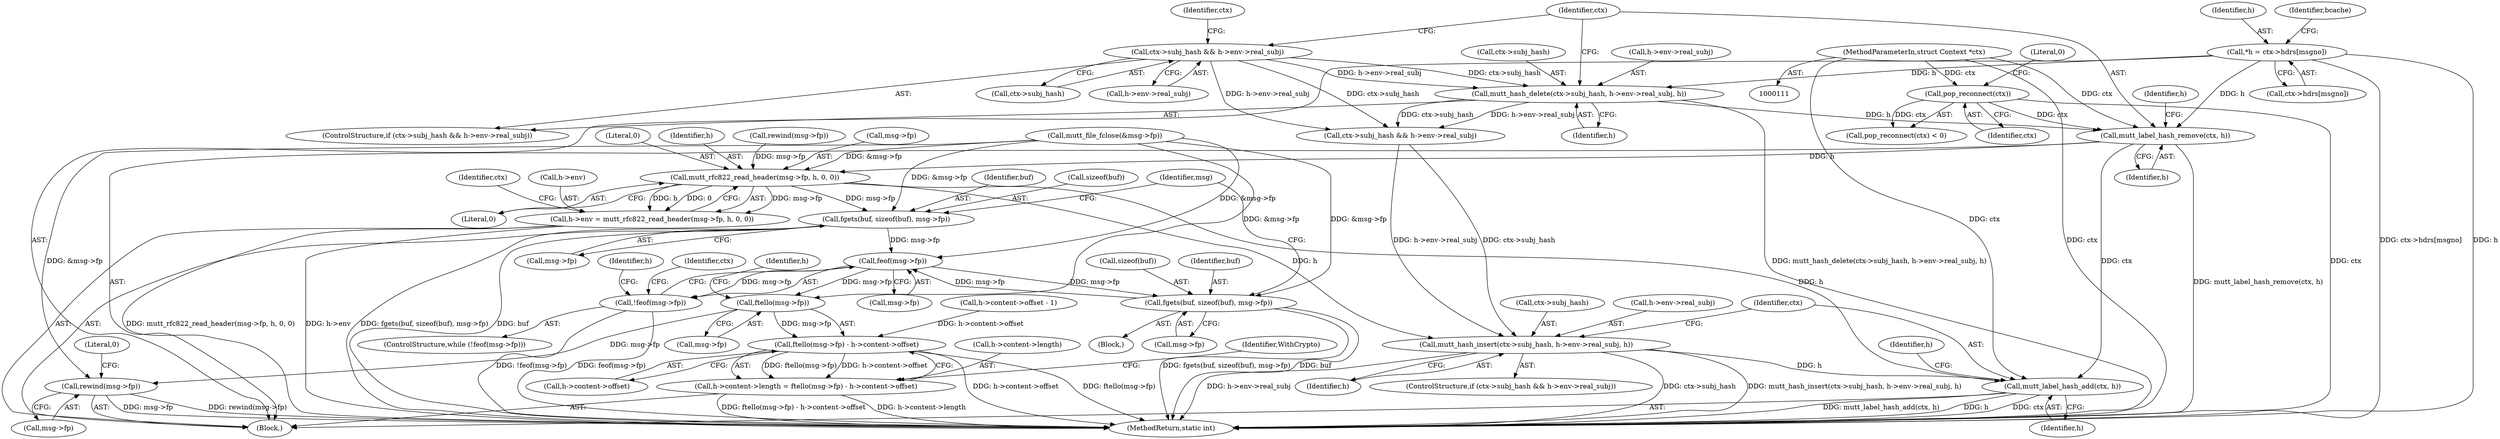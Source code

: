 digraph "0_neomutt_9bfab35522301794483f8f9ed60820bdec9be59e_2@API" {
"1000426" [label="(Call,mutt_label_hash_remove(ctx, h))"];
"1000229" [label="(Call,pop_reconnect(ctx))"];
"1000112" [label="(MethodParameterIn,struct Context *ctx)"];
"1000416" [label="(Call,mutt_hash_delete(ctx->subj_hash, h->env->real_subj, h))"];
"1000407" [label="(Call,ctx->subj_hash && h->env->real_subj)"];
"1000136" [label="(Call,*h = ctx->hdrs[msgno])"];
"1000438" [label="(Call,mutt_rfc822_read_header(msg->fp, h, 0, 0))"];
"1000434" [label="(Call,h->env = mutt_rfc822_read_header(msg->fp, h, 0, 0))"];
"1000455" [label="(Call,mutt_hash_insert(ctx->subj_hash, h->env->real_subj, h))"];
"1000465" [label="(Call,mutt_label_hash_add(ctx, h))"];
"1000478" [label="(Call,fgets(buf, sizeof(buf), msg->fp))"];
"1000487" [label="(Call,feof(msg->fp))"];
"1000486" [label="(Call,!feof(msg->fp))"];
"1000500" [label="(Call,fgets(buf, sizeof(buf), msg->fp))"];
"1000514" [label="(Call,ftello(msg->fp))"];
"1000513" [label="(Call,ftello(msg->fp) - h->content->offset)"];
"1000507" [label="(Call,h->content->length = ftello(msg->fp) - h->content->offset)"];
"1000535" [label="(Call,rewind(msg->fp))"];
"1000541" [label="(MethodReturn,static int)"];
"1000420" [label="(Call,h->env->real_subj)"];
"1000261" [label="(Call,h->content->offset - 1)"];
"1000442" [label="(Identifier,h)"];
"1000145" [label="(Identifier,bcache)"];
"1000445" [label="(ControlStructure,if (ctx->subj_hash && h->env->real_subj))"];
"1000488" [label="(Call,msg->fp)"];
"1000411" [label="(Call,h->env->real_subj)"];
"1000137" [label="(Identifier,h)"];
"1000478" [label="(Call,fgets(buf, sizeof(buf), msg->fp))"];
"1000456" [label="(Call,ctx->subj_hash)"];
"1000427" [label="(Identifier,ctx)"];
"1000467" [label="(Identifier,h)"];
"1000470" [label="(Identifier,h)"];
"1000482" [label="(Call,msg->fp)"];
"1000432" [label="(Identifier,h)"];
"1000502" [label="(Call,sizeof(buf))"];
"1000514" [label="(Call,ftello(msg->fp))"];
"1000485" [label="(ControlStructure,while (!feof(msg->fp)))"];
"1000496" [label="(Identifier,ctx)"];
"1000443" [label="(Literal,0)"];
"1000115" [label="(Block,)"];
"1000336" [label="(Call,mutt_file_fclose(&msg->fp))"];
"1000136" [label="(Call,*h = ctx->hdrs[msgno])"];
"1000231" [label="(Literal,0)"];
"1000464" [label="(Identifier,h)"];
"1000480" [label="(Call,sizeof(buf))"];
"1000504" [label="(Call,msg->fp)"];
"1000434" [label="(Call,h->env = mutt_rfc822_read_header(msg->fp, h, 0, 0))"];
"1000540" [label="(Literal,0)"];
"1000425" [label="(Identifier,h)"];
"1000426" [label="(Call,mutt_label_hash_remove(ctx, h))"];
"1000397" [label="(Call,rewind(msg->fp))"];
"1000520" [label="(Identifier,h)"];
"1000446" [label="(Call,ctx->subj_hash && h->env->real_subj)"];
"1000408" [label="(Call,ctx->subj_hash)"];
"1000487" [label="(Call,feof(msg->fp))"];
"1000444" [label="(Literal,0)"];
"1000418" [label="(Identifier,ctx)"];
"1000465" [label="(Call,mutt_label_hash_add(ctx, h))"];
"1000438" [label="(Call,mutt_rfc822_read_header(msg->fp, h, 0, 0))"];
"1000417" [label="(Call,ctx->subj_hash)"];
"1000230" [label="(Identifier,ctx)"];
"1000525" [label="(Identifier,WithCrypto)"];
"1000508" [label="(Call,h->content->length)"];
"1000229" [label="(Call,pop_reconnect(ctx))"];
"1000407" [label="(Call,ctx->subj_hash && h->env->real_subj)"];
"1000479" [label="(Identifier,buf)"];
"1000455" [label="(Call,mutt_hash_insert(ctx->subj_hash, h->env->real_subj, h))"];
"1000435" [label="(Call,h->env)"];
"1000500" [label="(Call,fgets(buf, sizeof(buf), msg->fp))"];
"1000513" [label="(Call,ftello(msg->fp) - h->content->offset)"];
"1000428" [label="(Identifier,h)"];
"1000507" [label="(Call,h->content->length = ftello(msg->fp) - h->content->offset)"];
"1000406" [label="(ControlStructure,if (ctx->subj_hash && h->env->real_subj))"];
"1000228" [label="(Call,pop_reconnect(ctx) < 0)"];
"1000459" [label="(Call,h->env->real_subj)"];
"1000518" [label="(Call,h->content->offset)"];
"1000535" [label="(Call,rewind(msg->fp))"];
"1000416" [label="(Call,mutt_hash_delete(ctx->subj_hash, h->env->real_subj, h))"];
"1000491" [label="(Block,)"];
"1000112" [label="(MethodParameterIn,struct Context *ctx)"];
"1000515" [label="(Call,msg->fp)"];
"1000466" [label="(Identifier,ctx)"];
"1000486" [label="(Call,!feof(msg->fp))"];
"1000510" [label="(Identifier,h)"];
"1000501" [label="(Identifier,buf)"];
"1000536" [label="(Call,msg->fp)"];
"1000489" [label="(Identifier,msg)"];
"1000439" [label="(Call,msg->fp)"];
"1000138" [label="(Call,ctx->hdrs[msgno])"];
"1000448" [label="(Identifier,ctx)"];
"1000426" -> "1000115"  [label="AST: "];
"1000426" -> "1000428"  [label="CFG: "];
"1000427" -> "1000426"  [label="AST: "];
"1000428" -> "1000426"  [label="AST: "];
"1000432" -> "1000426"  [label="CFG: "];
"1000426" -> "1000541"  [label="DDG: mutt_label_hash_remove(ctx, h)"];
"1000229" -> "1000426"  [label="DDG: ctx"];
"1000112" -> "1000426"  [label="DDG: ctx"];
"1000416" -> "1000426"  [label="DDG: h"];
"1000136" -> "1000426"  [label="DDG: h"];
"1000426" -> "1000438"  [label="DDG: h"];
"1000426" -> "1000465"  [label="DDG: ctx"];
"1000229" -> "1000228"  [label="AST: "];
"1000229" -> "1000230"  [label="CFG: "];
"1000230" -> "1000229"  [label="AST: "];
"1000231" -> "1000229"  [label="CFG: "];
"1000229" -> "1000541"  [label="DDG: ctx"];
"1000229" -> "1000228"  [label="DDG: ctx"];
"1000112" -> "1000229"  [label="DDG: ctx"];
"1000112" -> "1000111"  [label="AST: "];
"1000112" -> "1000541"  [label="DDG: ctx"];
"1000112" -> "1000465"  [label="DDG: ctx"];
"1000416" -> "1000406"  [label="AST: "];
"1000416" -> "1000425"  [label="CFG: "];
"1000417" -> "1000416"  [label="AST: "];
"1000420" -> "1000416"  [label="AST: "];
"1000425" -> "1000416"  [label="AST: "];
"1000427" -> "1000416"  [label="CFG: "];
"1000416" -> "1000541"  [label="DDG: mutt_hash_delete(ctx->subj_hash, h->env->real_subj, h)"];
"1000407" -> "1000416"  [label="DDG: ctx->subj_hash"];
"1000407" -> "1000416"  [label="DDG: h->env->real_subj"];
"1000136" -> "1000416"  [label="DDG: h"];
"1000416" -> "1000446"  [label="DDG: ctx->subj_hash"];
"1000416" -> "1000446"  [label="DDG: h->env->real_subj"];
"1000407" -> "1000406"  [label="AST: "];
"1000407" -> "1000408"  [label="CFG: "];
"1000407" -> "1000411"  [label="CFG: "];
"1000408" -> "1000407"  [label="AST: "];
"1000411" -> "1000407"  [label="AST: "];
"1000418" -> "1000407"  [label="CFG: "];
"1000427" -> "1000407"  [label="CFG: "];
"1000407" -> "1000446"  [label="DDG: ctx->subj_hash"];
"1000407" -> "1000446"  [label="DDG: h->env->real_subj"];
"1000136" -> "1000115"  [label="AST: "];
"1000136" -> "1000138"  [label="CFG: "];
"1000137" -> "1000136"  [label="AST: "];
"1000138" -> "1000136"  [label="AST: "];
"1000145" -> "1000136"  [label="CFG: "];
"1000136" -> "1000541"  [label="DDG: ctx->hdrs[msgno]"];
"1000136" -> "1000541"  [label="DDG: h"];
"1000438" -> "1000434"  [label="AST: "];
"1000438" -> "1000444"  [label="CFG: "];
"1000439" -> "1000438"  [label="AST: "];
"1000442" -> "1000438"  [label="AST: "];
"1000443" -> "1000438"  [label="AST: "];
"1000444" -> "1000438"  [label="AST: "];
"1000434" -> "1000438"  [label="CFG: "];
"1000438" -> "1000434"  [label="DDG: msg->fp"];
"1000438" -> "1000434"  [label="DDG: h"];
"1000438" -> "1000434"  [label="DDG: 0"];
"1000397" -> "1000438"  [label="DDG: msg->fp"];
"1000336" -> "1000438"  [label="DDG: &msg->fp"];
"1000438" -> "1000455"  [label="DDG: h"];
"1000438" -> "1000465"  [label="DDG: h"];
"1000438" -> "1000478"  [label="DDG: msg->fp"];
"1000434" -> "1000115"  [label="AST: "];
"1000435" -> "1000434"  [label="AST: "];
"1000448" -> "1000434"  [label="CFG: "];
"1000434" -> "1000541"  [label="DDG: mutt_rfc822_read_header(msg->fp, h, 0, 0)"];
"1000434" -> "1000541"  [label="DDG: h->env"];
"1000455" -> "1000445"  [label="AST: "];
"1000455" -> "1000464"  [label="CFG: "];
"1000456" -> "1000455"  [label="AST: "];
"1000459" -> "1000455"  [label="AST: "];
"1000464" -> "1000455"  [label="AST: "];
"1000466" -> "1000455"  [label="CFG: "];
"1000455" -> "1000541"  [label="DDG: mutt_hash_insert(ctx->subj_hash, h->env->real_subj, h)"];
"1000455" -> "1000541"  [label="DDG: h->env->real_subj"];
"1000455" -> "1000541"  [label="DDG: ctx->subj_hash"];
"1000446" -> "1000455"  [label="DDG: ctx->subj_hash"];
"1000446" -> "1000455"  [label="DDG: h->env->real_subj"];
"1000455" -> "1000465"  [label="DDG: h"];
"1000465" -> "1000115"  [label="AST: "];
"1000465" -> "1000467"  [label="CFG: "];
"1000466" -> "1000465"  [label="AST: "];
"1000467" -> "1000465"  [label="AST: "];
"1000470" -> "1000465"  [label="CFG: "];
"1000465" -> "1000541"  [label="DDG: mutt_label_hash_add(ctx, h)"];
"1000465" -> "1000541"  [label="DDG: h"];
"1000465" -> "1000541"  [label="DDG: ctx"];
"1000478" -> "1000115"  [label="AST: "];
"1000478" -> "1000482"  [label="CFG: "];
"1000479" -> "1000478"  [label="AST: "];
"1000480" -> "1000478"  [label="AST: "];
"1000482" -> "1000478"  [label="AST: "];
"1000489" -> "1000478"  [label="CFG: "];
"1000478" -> "1000541"  [label="DDG: buf"];
"1000478" -> "1000541"  [label="DDG: fgets(buf, sizeof(buf), msg->fp)"];
"1000336" -> "1000478"  [label="DDG: &msg->fp"];
"1000478" -> "1000487"  [label="DDG: msg->fp"];
"1000487" -> "1000486"  [label="AST: "];
"1000487" -> "1000488"  [label="CFG: "];
"1000488" -> "1000487"  [label="AST: "];
"1000486" -> "1000487"  [label="CFG: "];
"1000487" -> "1000486"  [label="DDG: msg->fp"];
"1000500" -> "1000487"  [label="DDG: msg->fp"];
"1000336" -> "1000487"  [label="DDG: &msg->fp"];
"1000487" -> "1000500"  [label="DDG: msg->fp"];
"1000487" -> "1000514"  [label="DDG: msg->fp"];
"1000486" -> "1000485"  [label="AST: "];
"1000496" -> "1000486"  [label="CFG: "];
"1000510" -> "1000486"  [label="CFG: "];
"1000486" -> "1000541"  [label="DDG: !feof(msg->fp)"];
"1000486" -> "1000541"  [label="DDG: feof(msg->fp)"];
"1000500" -> "1000491"  [label="AST: "];
"1000500" -> "1000504"  [label="CFG: "];
"1000501" -> "1000500"  [label="AST: "];
"1000502" -> "1000500"  [label="AST: "];
"1000504" -> "1000500"  [label="AST: "];
"1000489" -> "1000500"  [label="CFG: "];
"1000500" -> "1000541"  [label="DDG: fgets(buf, sizeof(buf), msg->fp)"];
"1000500" -> "1000541"  [label="DDG: buf"];
"1000336" -> "1000500"  [label="DDG: &msg->fp"];
"1000514" -> "1000513"  [label="AST: "];
"1000514" -> "1000515"  [label="CFG: "];
"1000515" -> "1000514"  [label="AST: "];
"1000520" -> "1000514"  [label="CFG: "];
"1000514" -> "1000513"  [label="DDG: msg->fp"];
"1000336" -> "1000514"  [label="DDG: &msg->fp"];
"1000514" -> "1000535"  [label="DDG: msg->fp"];
"1000513" -> "1000507"  [label="AST: "];
"1000513" -> "1000518"  [label="CFG: "];
"1000518" -> "1000513"  [label="AST: "];
"1000507" -> "1000513"  [label="CFG: "];
"1000513" -> "1000541"  [label="DDG: ftello(msg->fp)"];
"1000513" -> "1000541"  [label="DDG: h->content->offset"];
"1000513" -> "1000507"  [label="DDG: ftello(msg->fp)"];
"1000513" -> "1000507"  [label="DDG: h->content->offset"];
"1000261" -> "1000513"  [label="DDG: h->content->offset"];
"1000507" -> "1000115"  [label="AST: "];
"1000508" -> "1000507"  [label="AST: "];
"1000525" -> "1000507"  [label="CFG: "];
"1000507" -> "1000541"  [label="DDG: ftello(msg->fp) - h->content->offset"];
"1000507" -> "1000541"  [label="DDG: h->content->length"];
"1000535" -> "1000115"  [label="AST: "];
"1000535" -> "1000536"  [label="CFG: "];
"1000536" -> "1000535"  [label="AST: "];
"1000540" -> "1000535"  [label="CFG: "];
"1000535" -> "1000541"  [label="DDG: msg->fp"];
"1000535" -> "1000541"  [label="DDG: rewind(msg->fp)"];
"1000336" -> "1000535"  [label="DDG: &msg->fp"];
}
